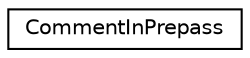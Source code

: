 digraph "Graphical Class Hierarchy"
{
 // LATEX_PDF_SIZE
  edge [fontname="Helvetica",fontsize="10",labelfontname="Helvetica",labelfontsize="10"];
  node [fontname="Helvetica",fontsize="10",shape=record];
  rankdir="LR";
  Node0 [label="CommentInPrepass",height=0.2,width=0.4,color="black", fillcolor="white", style="filled",URL="$structCommentInPrepass.html",tooltip=" "];
}
